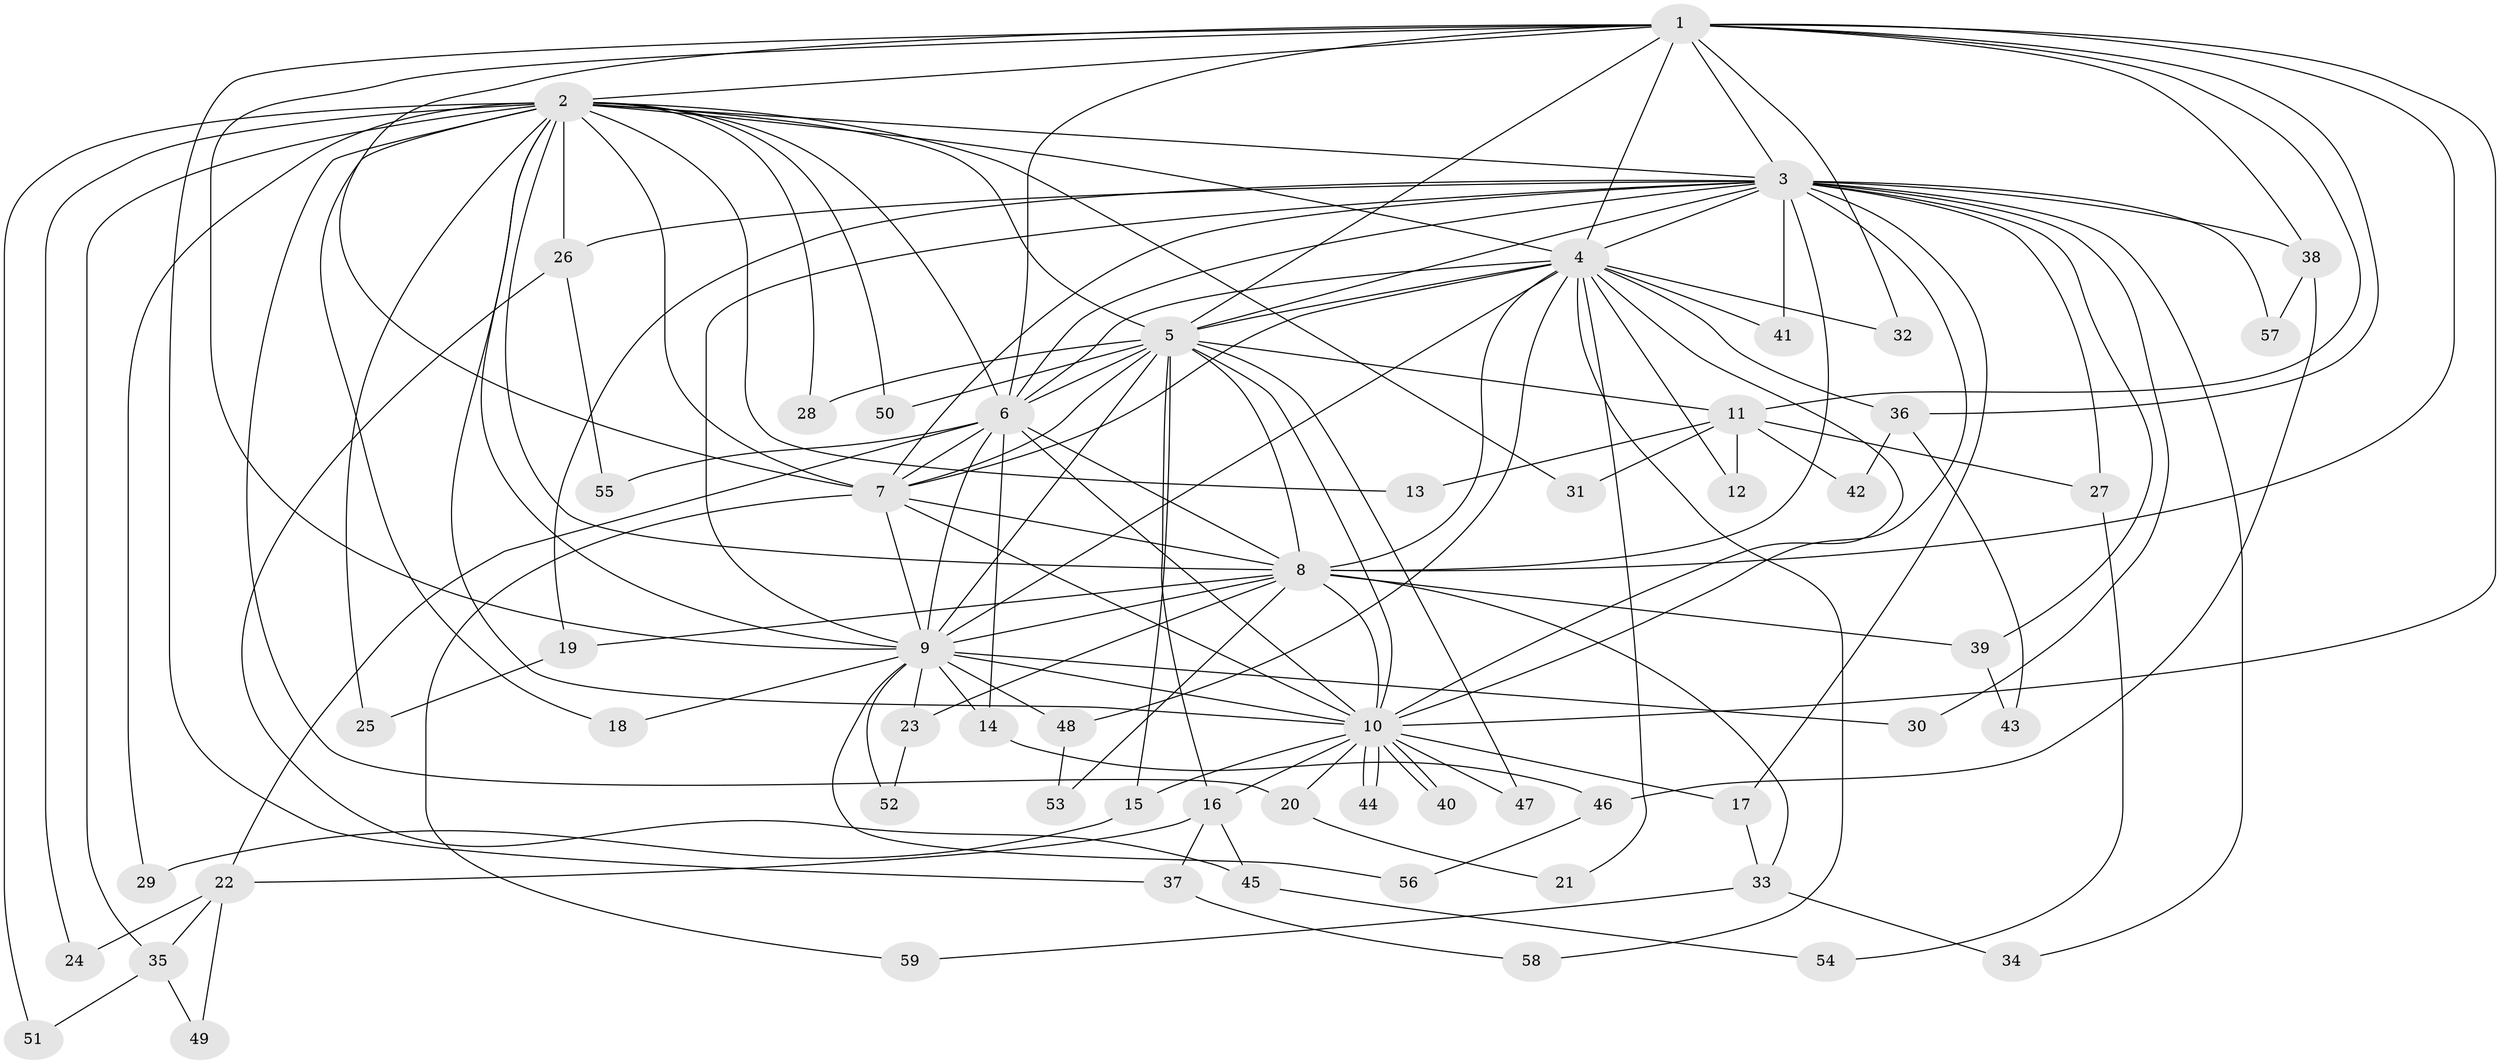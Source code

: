 // Generated by graph-tools (version 1.1) at 2025/44/03/09/25 04:44:01]
// undirected, 59 vertices, 143 edges
graph export_dot {
graph [start="1"]
  node [color=gray90,style=filled];
  1;
  2;
  3;
  4;
  5;
  6;
  7;
  8;
  9;
  10;
  11;
  12;
  13;
  14;
  15;
  16;
  17;
  18;
  19;
  20;
  21;
  22;
  23;
  24;
  25;
  26;
  27;
  28;
  29;
  30;
  31;
  32;
  33;
  34;
  35;
  36;
  37;
  38;
  39;
  40;
  41;
  42;
  43;
  44;
  45;
  46;
  47;
  48;
  49;
  50;
  51;
  52;
  53;
  54;
  55;
  56;
  57;
  58;
  59;
  1 -- 2;
  1 -- 3;
  1 -- 4;
  1 -- 5;
  1 -- 6;
  1 -- 7;
  1 -- 8;
  1 -- 9;
  1 -- 10;
  1 -- 11;
  1 -- 32;
  1 -- 36;
  1 -- 37;
  1 -- 38;
  2 -- 3;
  2 -- 4;
  2 -- 5;
  2 -- 6;
  2 -- 7;
  2 -- 8;
  2 -- 9;
  2 -- 10;
  2 -- 13;
  2 -- 18;
  2 -- 20;
  2 -- 24;
  2 -- 25;
  2 -- 26;
  2 -- 28;
  2 -- 29;
  2 -- 31;
  2 -- 35;
  2 -- 50;
  2 -- 51;
  3 -- 4;
  3 -- 5;
  3 -- 6;
  3 -- 7;
  3 -- 8;
  3 -- 9;
  3 -- 10;
  3 -- 17;
  3 -- 19;
  3 -- 26;
  3 -- 27;
  3 -- 30;
  3 -- 34;
  3 -- 38;
  3 -- 39;
  3 -- 41;
  3 -- 57;
  4 -- 5;
  4 -- 6;
  4 -- 7;
  4 -- 8;
  4 -- 9;
  4 -- 10;
  4 -- 12;
  4 -- 21;
  4 -- 32;
  4 -- 36;
  4 -- 41;
  4 -- 48;
  4 -- 58;
  5 -- 6;
  5 -- 7;
  5 -- 8;
  5 -- 9;
  5 -- 10;
  5 -- 11;
  5 -- 15;
  5 -- 16;
  5 -- 28;
  5 -- 47;
  5 -- 50;
  6 -- 7;
  6 -- 8;
  6 -- 9;
  6 -- 10;
  6 -- 14;
  6 -- 22;
  6 -- 55;
  7 -- 8;
  7 -- 9;
  7 -- 10;
  7 -- 59;
  8 -- 9;
  8 -- 10;
  8 -- 19;
  8 -- 23;
  8 -- 33;
  8 -- 39;
  8 -- 53;
  9 -- 10;
  9 -- 14;
  9 -- 18;
  9 -- 23;
  9 -- 30;
  9 -- 48;
  9 -- 52;
  9 -- 56;
  10 -- 15;
  10 -- 16;
  10 -- 17;
  10 -- 20;
  10 -- 40;
  10 -- 40;
  10 -- 44;
  10 -- 44;
  10 -- 47;
  11 -- 12;
  11 -- 13;
  11 -- 27;
  11 -- 31;
  11 -- 42;
  14 -- 46;
  15 -- 29;
  16 -- 22;
  16 -- 37;
  16 -- 45;
  17 -- 33;
  19 -- 25;
  20 -- 21;
  22 -- 24;
  22 -- 35;
  22 -- 49;
  23 -- 52;
  26 -- 45;
  26 -- 55;
  27 -- 54;
  33 -- 34;
  33 -- 59;
  35 -- 49;
  35 -- 51;
  36 -- 42;
  36 -- 43;
  37 -- 58;
  38 -- 46;
  38 -- 57;
  39 -- 43;
  45 -- 54;
  46 -- 56;
  48 -- 53;
}
